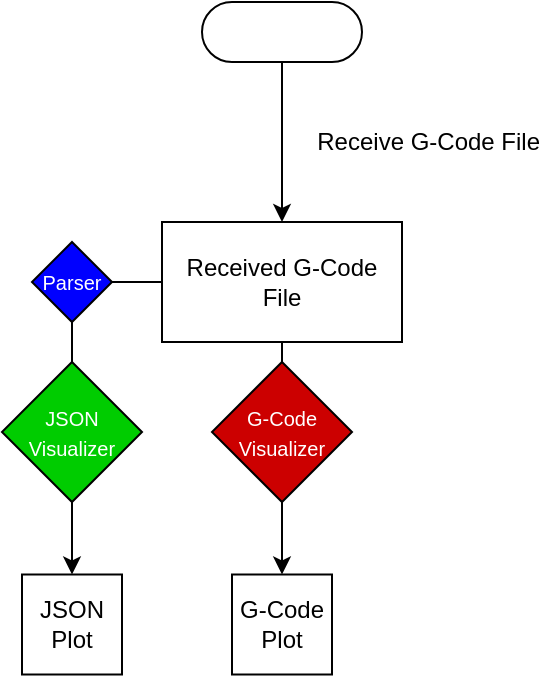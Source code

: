 <mxfile version="14.1.5" type="github">
  <diagram id="uq7BTFc45S8QEtXnFE6A" name="Page-1">
    <mxGraphModel dx="723" dy="378" grid="1" gridSize="10" guides="1" tooltips="1" connect="1" arrows="1" fold="1" page="1" pageScale="1" pageWidth="850" pageHeight="1100" math="0" shadow="0">
      <root>
        <mxCell id="0" />
        <mxCell id="1" parent="0" />
        <mxCell id="ZDzPzsSCuQRW6Z2vS_2U-1" value="" style="html=1;dashed=0;whitespace=wrap;shape=mxgraph.dfd.start" vertex="1" parent="1">
          <mxGeometry x="385" y="10" width="80" height="30" as="geometry" />
        </mxCell>
        <mxCell id="ZDzPzsSCuQRW6Z2vS_2U-2" value="" style="endArrow=classic;html=1;exitX=0.5;exitY=0.5;exitDx=0;exitDy=15;exitPerimeter=0;entryX=0.5;entryY=0;entryDx=0;entryDy=0;" edge="1" parent="1" source="ZDzPzsSCuQRW6Z2vS_2U-1" target="ZDzPzsSCuQRW6Z2vS_2U-5">
          <mxGeometry width="50" height="50" relative="1" as="geometry">
            <mxPoint x="420" y="170" as="sourcePoint" />
            <mxPoint x="425" y="120" as="targetPoint" />
          </mxGeometry>
        </mxCell>
        <mxCell id="ZDzPzsSCuQRW6Z2vS_2U-4" value="Receive G-Code File&amp;nbsp;" style="text;html=1;strokeColor=none;fillColor=none;align=center;verticalAlign=middle;whiteSpace=wrap;rounded=0;" vertex="1" parent="1">
          <mxGeometry x="440" y="70" width="120" height="20" as="geometry" />
        </mxCell>
        <mxCell id="ZDzPzsSCuQRW6Z2vS_2U-5" value="Received G-Code File" style="rounded=0;whiteSpace=wrap;html=1;" vertex="1" parent="1">
          <mxGeometry x="365" y="120" width="120" height="60" as="geometry" />
        </mxCell>
        <mxCell id="ZDzPzsSCuQRW6Z2vS_2U-7" value="" style="endArrow=classic;html=1;exitX=0.5;exitY=1;exitDx=0;exitDy=0;entryX=0.5;entryY=0;entryDx=0;entryDy=0;" edge="1" parent="1" source="ZDzPzsSCuQRW6Z2vS_2U-5" target="ZDzPzsSCuQRW6Z2vS_2U-17">
          <mxGeometry width="50" height="50" relative="1" as="geometry">
            <mxPoint x="440" y="200" as="sourcePoint" />
            <mxPoint x="425" y="280" as="targetPoint" />
          </mxGeometry>
        </mxCell>
        <mxCell id="ZDzPzsSCuQRW6Z2vS_2U-10" value="&lt;font style=&quot;font-size: 10px&quot;&gt;G-Code Visualizer&lt;/font&gt;" style="rhombus;whiteSpace=wrap;html=1;fontColor=#FFFFFF;fillColor=#CC0000;" vertex="1" parent="1">
          <mxGeometry x="390" y="190" width="70" height="70" as="geometry" />
        </mxCell>
        <mxCell id="ZDzPzsSCuQRW6Z2vS_2U-15" value="" style="endArrow=classic;html=1;fontColor=#FFFFFF;exitX=0;exitY=0.5;exitDx=0;exitDy=0;entryX=0.5;entryY=0;entryDx=0;entryDy=0;" edge="1" parent="1" source="ZDzPzsSCuQRW6Z2vS_2U-5" target="ZDzPzsSCuQRW6Z2vS_2U-16">
          <mxGeometry width="50" height="50" relative="1" as="geometry">
            <mxPoint x="365" y="150" as="sourcePoint" />
            <mxPoint x="320" y="280" as="targetPoint" />
            <Array as="points">
              <mxPoint x="320" y="150" />
            </Array>
          </mxGeometry>
        </mxCell>
        <mxCell id="ZDzPzsSCuQRW6Z2vS_2U-6" value="&lt;font style=&quot;font-size: 10px&quot;&gt;Parser&lt;/font&gt;" style="rhombus;whiteSpace=wrap;html=1;fillColor=#0000FF;fontColor=#FFFFFF;" vertex="1" parent="1">
          <mxGeometry x="300" y="130" width="40" height="40" as="geometry" />
        </mxCell>
        <mxCell id="ZDzPzsSCuQRW6Z2vS_2U-9" value="&lt;font style=&quot;font-size: 10px&quot;&gt;JSON Visualizer&lt;/font&gt;" style="rhombus;whiteSpace=wrap;html=1;fontColor=#FFFFFF;fillColor=#00CC00;" vertex="1" parent="1">
          <mxGeometry x="285" y="190" width="70" height="70" as="geometry" />
        </mxCell>
        <mxCell id="ZDzPzsSCuQRW6Z2vS_2U-16" value="JSON Plot" style="rounded=0;whiteSpace=wrap;html=1;" vertex="1" parent="1">
          <mxGeometry x="295" y="296.25" width="50" height="50" as="geometry" />
        </mxCell>
        <mxCell id="ZDzPzsSCuQRW6Z2vS_2U-17" value="G-Code Plot" style="rounded=0;whiteSpace=wrap;html=1;" vertex="1" parent="1">
          <mxGeometry x="400" y="296.25" width="50" height="50" as="geometry" />
        </mxCell>
      </root>
    </mxGraphModel>
  </diagram>
</mxfile>

